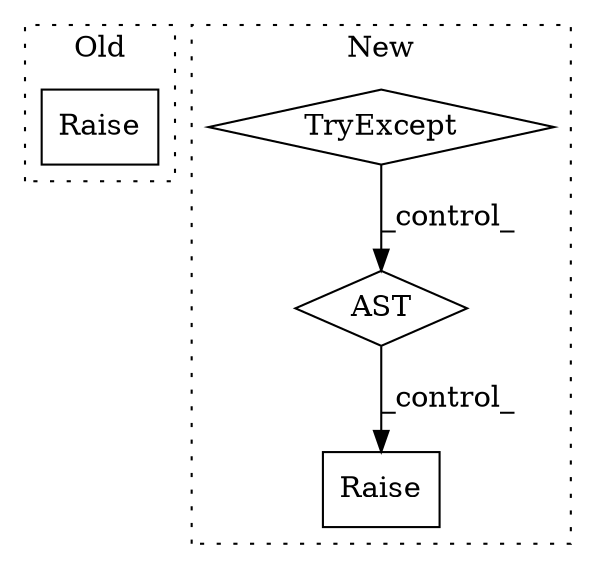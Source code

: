 digraph G {
subgraph cluster0 {
1 [label="Raise" a="91" s="5772" l="6" shape="box"];
label = "Old";
style="dotted";
}
subgraph cluster1 {
2 [label="Raise" a="91" s="8334" l="6" shape="box"];
3 [label="AST" a="2" s="8301,0" l="7,0" shape="diamond"];
4 [label="TryExcept" a="71" s="8192" l="13" shape="diamond"];
label = "New";
style="dotted";
}
3 -> 2 [label="_control_"];
4 -> 3 [label="_control_"];
}